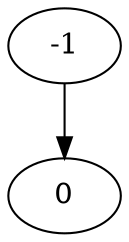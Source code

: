 digraph G {
	0;
	-1;

	-1 -> 0 [village=Stuttgart; name=Chestnut_Avenue; heightLimit=3; weight=10; primaryType=mainStreet; secondaryType=none;];

}